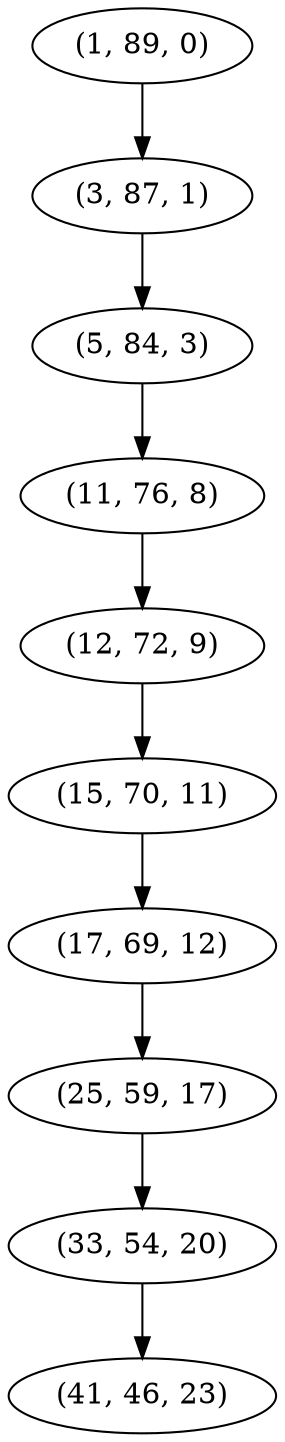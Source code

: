 digraph tree {
    "(1, 89, 0)";
    "(3, 87, 1)";
    "(5, 84, 3)";
    "(11, 76, 8)";
    "(12, 72, 9)";
    "(15, 70, 11)";
    "(17, 69, 12)";
    "(25, 59, 17)";
    "(33, 54, 20)";
    "(41, 46, 23)";
    "(1, 89, 0)" -> "(3, 87, 1)";
    "(3, 87, 1)" -> "(5, 84, 3)";
    "(5, 84, 3)" -> "(11, 76, 8)";
    "(11, 76, 8)" -> "(12, 72, 9)";
    "(12, 72, 9)" -> "(15, 70, 11)";
    "(15, 70, 11)" -> "(17, 69, 12)";
    "(17, 69, 12)" -> "(25, 59, 17)";
    "(25, 59, 17)" -> "(33, 54, 20)";
    "(33, 54, 20)" -> "(41, 46, 23)";
}

